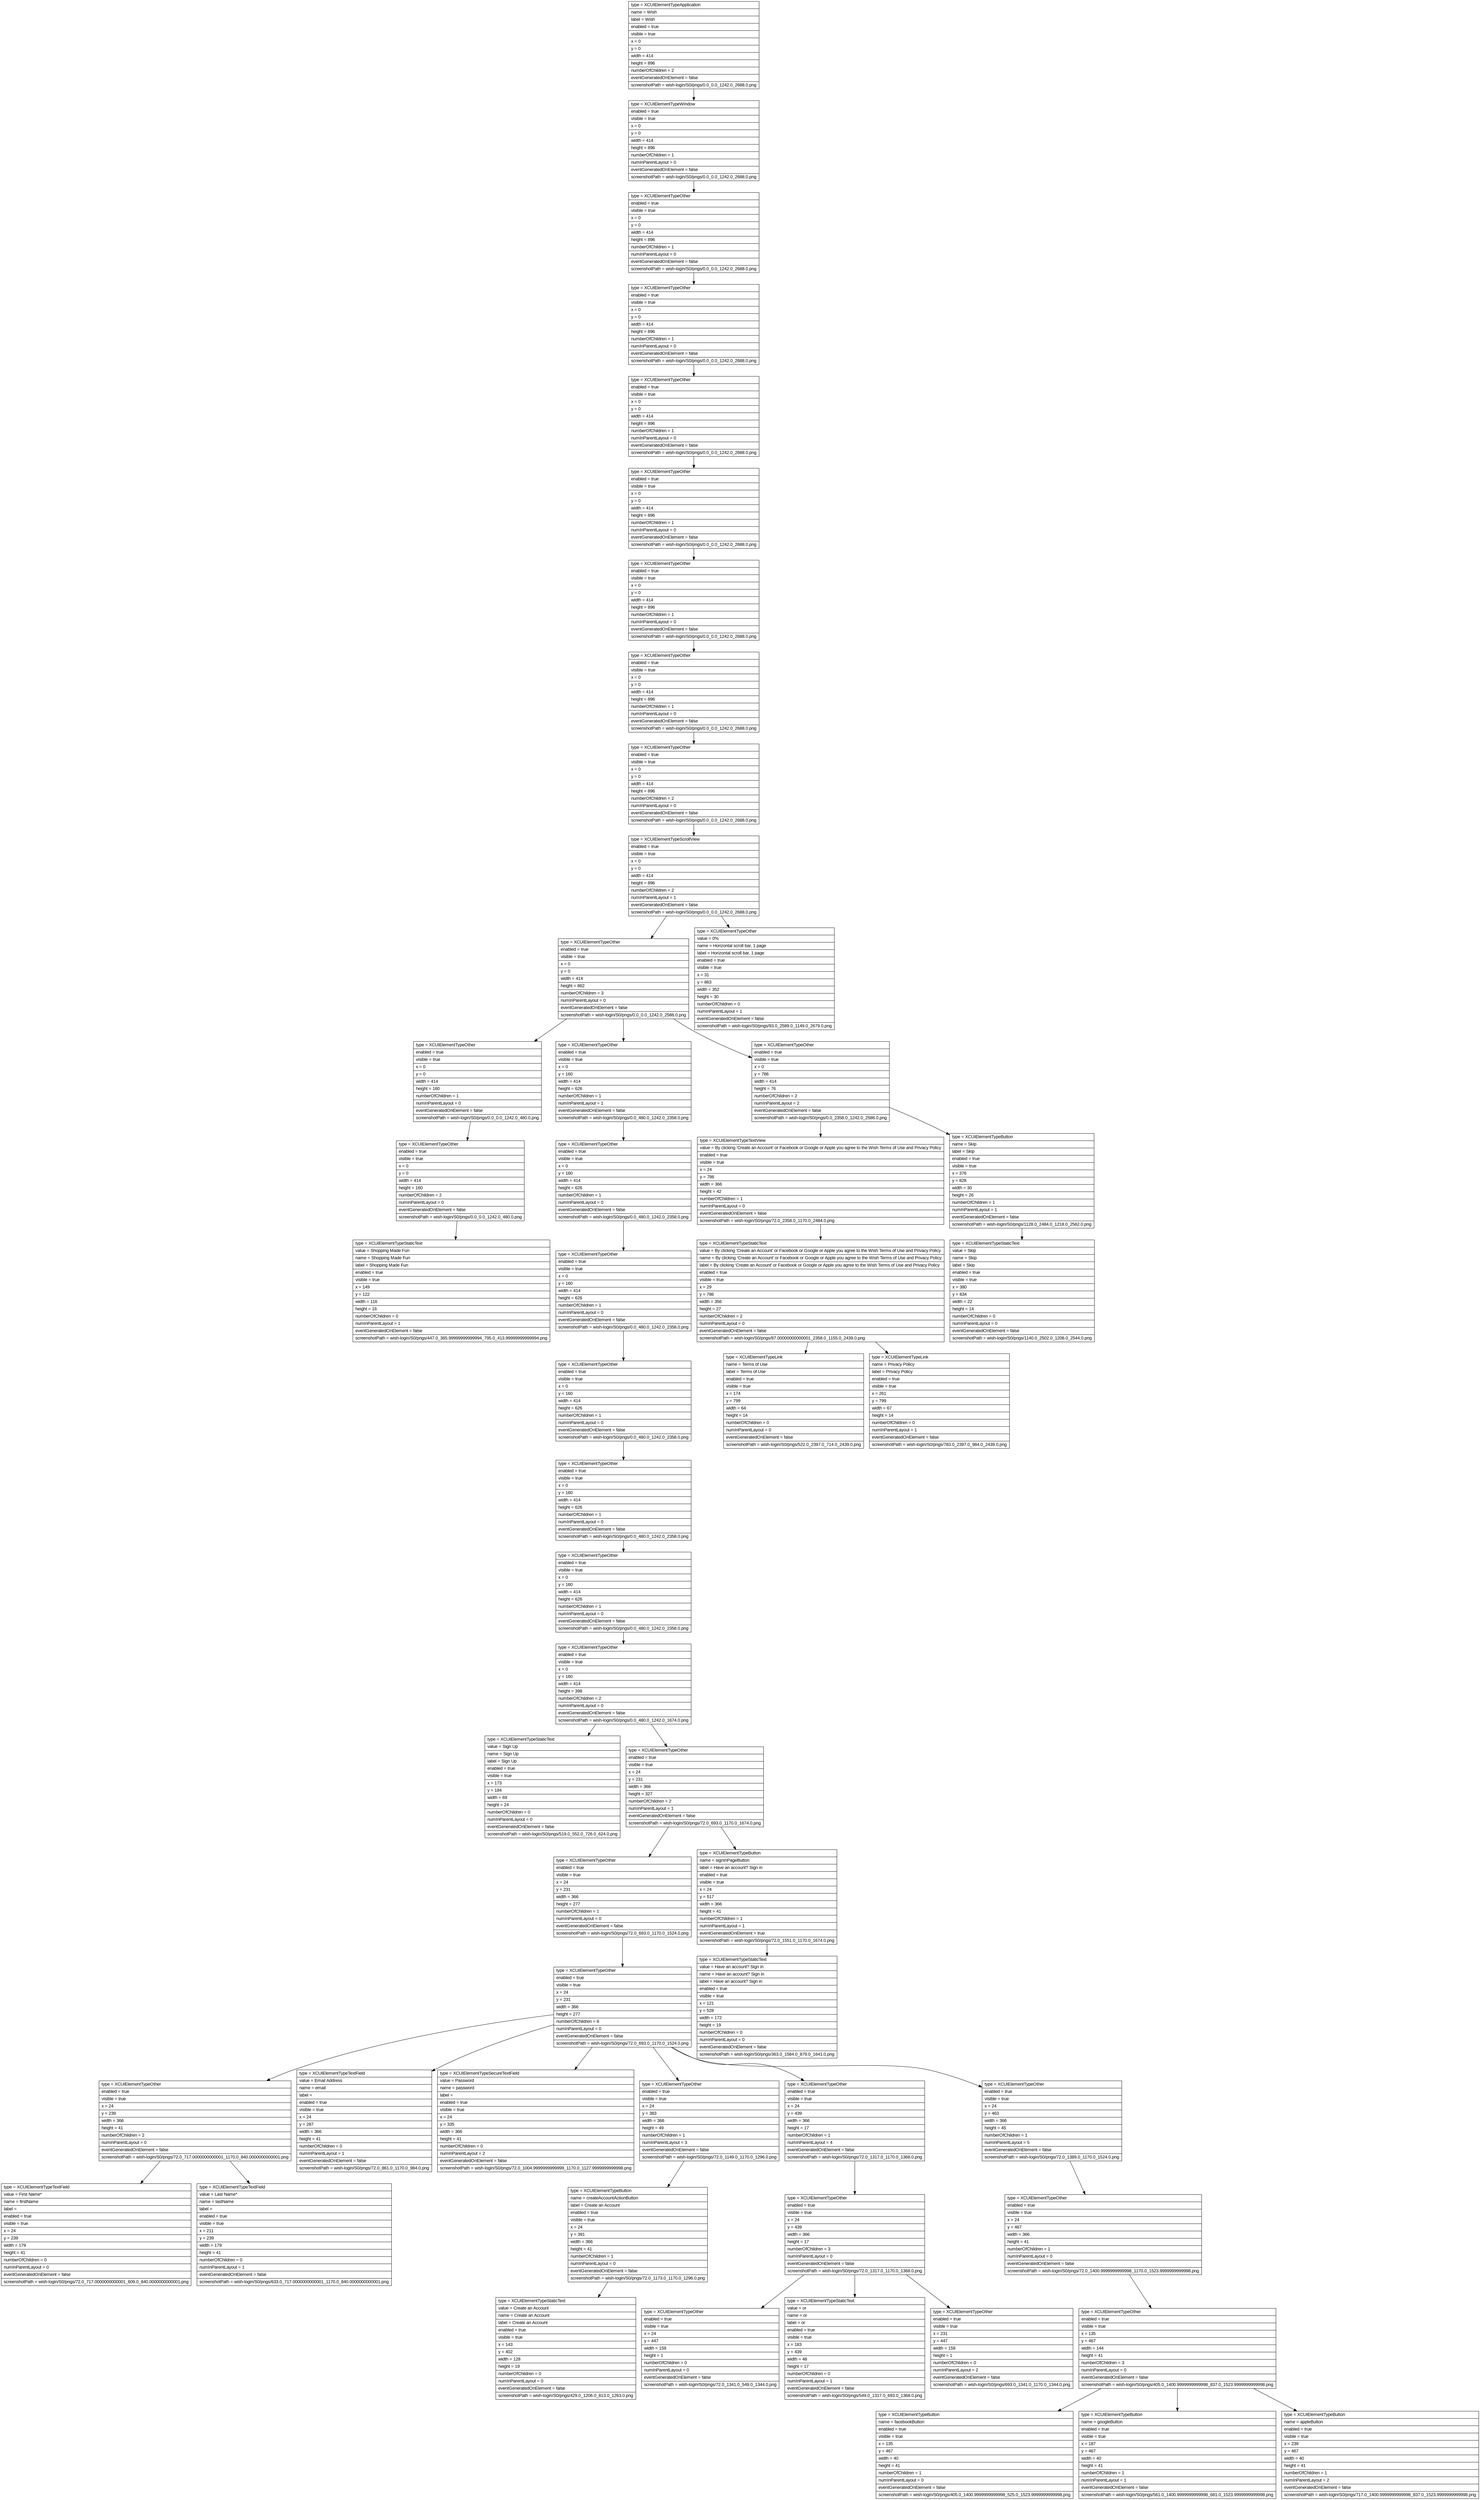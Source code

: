 digraph Layout {

	node [shape=record fontname=Arial];

	0	[label="{type = XCUIElementTypeApplication\l|name = Wish\l|label = Wish\l|enabled = true\l|visible = true\l|x = 0\l|y = 0\l|width = 414\l|height = 896\l|numberOfChildren = 2\l|eventGeneratedOnElement = false \l|screenshotPath = wish-login/S0/pngs/0.0_0.0_1242.0_2688.0.png\l}"]
	1	[label="{type = XCUIElementTypeWindow\l|enabled = true\l|visible = true\l|x = 0\l|y = 0\l|width = 414\l|height = 896\l|numberOfChildren = 1\l|numInParentLayout = 0\l|eventGeneratedOnElement = false \l|screenshotPath = wish-login/S0/pngs/0.0_0.0_1242.0_2688.0.png\l}"]
	2	[label="{type = XCUIElementTypeOther\l|enabled = true\l|visible = true\l|x = 0\l|y = 0\l|width = 414\l|height = 896\l|numberOfChildren = 1\l|numInParentLayout = 0\l|eventGeneratedOnElement = false \l|screenshotPath = wish-login/S0/pngs/0.0_0.0_1242.0_2688.0.png\l}"]
	3	[label="{type = XCUIElementTypeOther\l|enabled = true\l|visible = true\l|x = 0\l|y = 0\l|width = 414\l|height = 896\l|numberOfChildren = 1\l|numInParentLayout = 0\l|eventGeneratedOnElement = false \l|screenshotPath = wish-login/S0/pngs/0.0_0.0_1242.0_2688.0.png\l}"]
	4	[label="{type = XCUIElementTypeOther\l|enabled = true\l|visible = true\l|x = 0\l|y = 0\l|width = 414\l|height = 896\l|numberOfChildren = 1\l|numInParentLayout = 0\l|eventGeneratedOnElement = false \l|screenshotPath = wish-login/S0/pngs/0.0_0.0_1242.0_2688.0.png\l}"]
	5	[label="{type = XCUIElementTypeOther\l|enabled = true\l|visible = true\l|x = 0\l|y = 0\l|width = 414\l|height = 896\l|numberOfChildren = 1\l|numInParentLayout = 0\l|eventGeneratedOnElement = false \l|screenshotPath = wish-login/S0/pngs/0.0_0.0_1242.0_2688.0.png\l}"]
	6	[label="{type = XCUIElementTypeOther\l|enabled = true\l|visible = true\l|x = 0\l|y = 0\l|width = 414\l|height = 896\l|numberOfChildren = 1\l|numInParentLayout = 0\l|eventGeneratedOnElement = false \l|screenshotPath = wish-login/S0/pngs/0.0_0.0_1242.0_2688.0.png\l}"]
	7	[label="{type = XCUIElementTypeOther\l|enabled = true\l|visible = true\l|x = 0\l|y = 0\l|width = 414\l|height = 896\l|numberOfChildren = 1\l|numInParentLayout = 0\l|eventGeneratedOnElement = false \l|screenshotPath = wish-login/S0/pngs/0.0_0.0_1242.0_2688.0.png\l}"]
	8	[label="{type = XCUIElementTypeOther\l|enabled = true\l|visible = true\l|x = 0\l|y = 0\l|width = 414\l|height = 896\l|numberOfChildren = 2\l|numInParentLayout = 0\l|eventGeneratedOnElement = false \l|screenshotPath = wish-login/S0/pngs/0.0_0.0_1242.0_2688.0.png\l}"]
	9	[label="{type = XCUIElementTypeScrollView\l|enabled = true\l|visible = true\l|x = 0\l|y = 0\l|width = 414\l|height = 896\l|numberOfChildren = 2\l|numInParentLayout = 1\l|eventGeneratedOnElement = false \l|screenshotPath = wish-login/S0/pngs/0.0_0.0_1242.0_2688.0.png\l}"]
	10	[label="{type = XCUIElementTypeOther\l|enabled = true\l|visible = true\l|x = 0\l|y = 0\l|width = 414\l|height = 862\l|numberOfChildren = 3\l|numInParentLayout = 0\l|eventGeneratedOnElement = false \l|screenshotPath = wish-login/S0/pngs/0.0_0.0_1242.0_2586.0.png\l}"]
	11	[label="{type = XCUIElementTypeOther\l|value = 0%\l|name = Horizontal scroll bar, 1 page\l|label = Horizontal scroll bar, 1 page\l|enabled = true\l|visible = true\l|x = 31\l|y = 863\l|width = 352\l|height = 30\l|numberOfChildren = 0\l|numInParentLayout = 1\l|eventGeneratedOnElement = false \l|screenshotPath = wish-login/S0/pngs/93.0_2589.0_1149.0_2679.0.png\l}"]
	12	[label="{type = XCUIElementTypeOther\l|enabled = true\l|visible = true\l|x = 0\l|y = 0\l|width = 414\l|height = 160\l|numberOfChildren = 1\l|numInParentLayout = 0\l|eventGeneratedOnElement = false \l|screenshotPath = wish-login/S0/pngs/0.0_0.0_1242.0_480.0.png\l}"]
	13	[label="{type = XCUIElementTypeOther\l|enabled = true\l|visible = true\l|x = 0\l|y = 160\l|width = 414\l|height = 626\l|numberOfChildren = 1\l|numInParentLayout = 1\l|eventGeneratedOnElement = false \l|screenshotPath = wish-login/S0/pngs/0.0_480.0_1242.0_2358.0.png\l}"]
	14	[label="{type = XCUIElementTypeOther\l|enabled = true\l|visible = true\l|x = 0\l|y = 786\l|width = 414\l|height = 76\l|numberOfChildren = 2\l|numInParentLayout = 2\l|eventGeneratedOnElement = false \l|screenshotPath = wish-login/S0/pngs/0.0_2358.0_1242.0_2586.0.png\l}"]
	15	[label="{type = XCUIElementTypeOther\l|enabled = true\l|visible = true\l|x = 0\l|y = 0\l|width = 414\l|height = 160\l|numberOfChildren = 2\l|numInParentLayout = 0\l|eventGeneratedOnElement = false \l|screenshotPath = wish-login/S0/pngs/0.0_0.0_1242.0_480.0.png\l}"]
	16	[label="{type = XCUIElementTypeOther\l|enabled = true\l|visible = true\l|x = 0\l|y = 160\l|width = 414\l|height = 626\l|numberOfChildren = 1\l|numInParentLayout = 0\l|eventGeneratedOnElement = false \l|screenshotPath = wish-login/S0/pngs/0.0_480.0_1242.0_2358.0.png\l}"]
	17	[label="{type = XCUIElementTypeTextView\l|value = By clicking ‘Create an Account’ or Facebook or Google or Apple you agree to the Wish Terms of Use and Privacy Policy\l|enabled = true\l|visible = true\l|x = 24\l|y = 786\l|width = 366\l|height = 42\l|numberOfChildren = 1\l|numInParentLayout = 0\l|eventGeneratedOnElement = false \l|screenshotPath = wish-login/S0/pngs/72.0_2358.0_1170.0_2484.0.png\l}"]
	18	[label="{type = XCUIElementTypeButton\l|name = Skip\l|label = Skip\l|enabled = true\l|visible = true\l|x = 376\l|y = 828\l|width = 30\l|height = 26\l|numberOfChildren = 1\l|numInParentLayout = 1\l|eventGeneratedOnElement = false \l|screenshotPath = wish-login/S0/pngs/1128.0_2484.0_1218.0_2562.0.png\l}"]
	19	[label="{type = XCUIElementTypeStaticText\l|value = Shopping Made Fun\l|name = Shopping Made Fun\l|label = Shopping Made Fun\l|enabled = true\l|visible = true\l|x = 149\l|y = 122\l|width = 116\l|height = 16\l|numberOfChildren = 0\l|numInParentLayout = 1\l|eventGeneratedOnElement = false \l|screenshotPath = wish-login/S0/pngs/447.0_365.99999999999994_795.0_413.99999999999994.png\l}"]
	20	[label="{type = XCUIElementTypeOther\l|enabled = true\l|visible = true\l|x = 0\l|y = 160\l|width = 414\l|height = 626\l|numberOfChildren = 1\l|numInParentLayout = 0\l|eventGeneratedOnElement = false \l|screenshotPath = wish-login/S0/pngs/0.0_480.0_1242.0_2358.0.png\l}"]
	21	[label="{type = XCUIElementTypeStaticText\l|value = By clicking ‘Create an Account’ or Facebook or Google or Apple you agree to the Wish Terms of Use and Privacy Policy\l|name = By clicking ‘Create an Account’ or Facebook or Google or Apple you agree to the Wish Terms of Use and Privacy Policy\l|label = By clicking ‘Create an Account’ or Facebook or Google or Apple you agree to the Wish Terms of Use and Privacy Policy\l|enabled = true\l|visible = true\l|x = 29\l|y = 786\l|width = 356\l|height = 27\l|numberOfChildren = 2\l|numInParentLayout = 0\l|eventGeneratedOnElement = false \l|screenshotPath = wish-login/S0/pngs/87.00000000000001_2358.0_1155.0_2439.0.png\l}"]
	22	[label="{type = XCUIElementTypeStaticText\l|value = Skip\l|name = Skip\l|label = Skip\l|enabled = true\l|visible = true\l|x = 380\l|y = 834\l|width = 22\l|height = 14\l|numberOfChildren = 0\l|numInParentLayout = 0\l|eventGeneratedOnElement = false \l|screenshotPath = wish-login/S0/pngs/1140.0_2502.0_1206.0_2544.0.png\l}"]
	23	[label="{type = XCUIElementTypeOther\l|enabled = true\l|visible = true\l|x = 0\l|y = 160\l|width = 414\l|height = 626\l|numberOfChildren = 1\l|numInParentLayout = 0\l|eventGeneratedOnElement = false \l|screenshotPath = wish-login/S0/pngs/0.0_480.0_1242.0_2358.0.png\l}"]
	24	[label="{type = XCUIElementTypeLink\l|name = Terms of Use\l|label = Terms of Use\l|enabled = true\l|visible = true\l|x = 174\l|y = 799\l|width = 64\l|height = 14\l|numberOfChildren = 0\l|numInParentLayout = 0\l|eventGeneratedOnElement = false \l|screenshotPath = wish-login/S0/pngs/522.0_2397.0_714.0_2439.0.png\l}"]
	25	[label="{type = XCUIElementTypeLink\l|name = Privacy Policy\l|label = Privacy Policy\l|enabled = true\l|visible = true\l|x = 261\l|y = 799\l|width = 67\l|height = 14\l|numberOfChildren = 0\l|numInParentLayout = 1\l|eventGeneratedOnElement = false \l|screenshotPath = wish-login/S0/pngs/783.0_2397.0_984.0_2439.0.png\l}"]
	26	[label="{type = XCUIElementTypeOther\l|enabled = true\l|visible = true\l|x = 0\l|y = 160\l|width = 414\l|height = 626\l|numberOfChildren = 1\l|numInParentLayout = 0\l|eventGeneratedOnElement = false \l|screenshotPath = wish-login/S0/pngs/0.0_480.0_1242.0_2358.0.png\l}"]
	27	[label="{type = XCUIElementTypeOther\l|enabled = true\l|visible = true\l|x = 0\l|y = 160\l|width = 414\l|height = 626\l|numberOfChildren = 1\l|numInParentLayout = 0\l|eventGeneratedOnElement = false \l|screenshotPath = wish-login/S0/pngs/0.0_480.0_1242.0_2358.0.png\l}"]
	28	[label="{type = XCUIElementTypeOther\l|enabled = true\l|visible = true\l|x = 0\l|y = 160\l|width = 414\l|height = 398\l|numberOfChildren = 2\l|numInParentLayout = 0\l|eventGeneratedOnElement = false \l|screenshotPath = wish-login/S0/pngs/0.0_480.0_1242.0_1674.0.png\l}"]
	29	[label="{type = XCUIElementTypeStaticText\l|value = Sign Up\l|name = Sign Up\l|label = Sign Up\l|enabled = true\l|visible = true\l|x = 173\l|y = 184\l|width = 69\l|height = 24\l|numberOfChildren = 0\l|numInParentLayout = 0\l|eventGeneratedOnElement = false \l|screenshotPath = wish-login/S0/pngs/519.0_552.0_726.0_624.0.png\l}"]
	30	[label="{type = XCUIElementTypeOther\l|enabled = true\l|visible = true\l|x = 24\l|y = 231\l|width = 366\l|height = 327\l|numberOfChildren = 2\l|numInParentLayout = 1\l|eventGeneratedOnElement = false \l|screenshotPath = wish-login/S0/pngs/72.0_693.0_1170.0_1674.0.png\l}"]
	31	[label="{type = XCUIElementTypeOther\l|enabled = true\l|visible = true\l|x = 24\l|y = 231\l|width = 366\l|height = 277\l|numberOfChildren = 1\l|numInParentLayout = 0\l|eventGeneratedOnElement = false \l|screenshotPath = wish-login/S0/pngs/72.0_693.0_1170.0_1524.0.png\l}"]
	32	[label="{type = XCUIElementTypeButton\l|name = signInPageButton\l|label = Have an account? Sign in\l|enabled = true\l|visible = true\l|x = 24\l|y = 517\l|width = 366\l|height = 41\l|numberOfChildren = 1\l|numInParentLayout = 1\l|eventGeneratedOnElement = true \l|screenshotPath = wish-login/S0/pngs/72.0_1551.0_1170.0_1674.0.png\l}"]
	33	[label="{type = XCUIElementTypeOther\l|enabled = true\l|visible = true\l|x = 24\l|y = 231\l|width = 366\l|height = 277\l|numberOfChildren = 6\l|numInParentLayout = 0\l|eventGeneratedOnElement = false \l|screenshotPath = wish-login/S0/pngs/72.0_693.0_1170.0_1524.0.png\l}"]
	34	[label="{type = XCUIElementTypeStaticText\l|value = Have an account? Sign in\l|name = Have an account? Sign in\l|label = Have an account? Sign in\l|enabled = true\l|visible = true\l|x = 121\l|y = 528\l|width = 172\l|height = 19\l|numberOfChildren = 0\l|numInParentLayout = 0\l|eventGeneratedOnElement = false \l|screenshotPath = wish-login/S0/pngs/363.0_1584.0_879.0_1641.0.png\l}"]
	35	[label="{type = XCUIElementTypeOther\l|enabled = true\l|visible = true\l|x = 24\l|y = 239\l|width = 366\l|height = 41\l|numberOfChildren = 2\l|numInParentLayout = 0\l|eventGeneratedOnElement = false \l|screenshotPath = wish-login/S0/pngs/72.0_717.0000000000001_1170.0_840.0000000000001.png\l}"]
	36	[label="{type = XCUIElementTypeTextField\l|value = Email Address\l|name = email\l|label = \l|enabled = true\l|visible = true\l|x = 24\l|y = 287\l|width = 366\l|height = 41\l|numberOfChildren = 0\l|numInParentLayout = 1\l|eventGeneratedOnElement = false \l|screenshotPath = wish-login/S0/pngs/72.0_861.0_1170.0_984.0.png\l}"]
	37	[label="{type = XCUIElementTypeSecureTextField\l|value = Password\l|name = password\l|label = \l|enabled = true\l|visible = true\l|x = 24\l|y = 335\l|width = 366\l|height = 41\l|numberOfChildren = 0\l|numInParentLayout = 2\l|eventGeneratedOnElement = false \l|screenshotPath = wish-login/S0/pngs/72.0_1004.9999999999999_1170.0_1127.9999999999998.png\l}"]
	38	[label="{type = XCUIElementTypeOther\l|enabled = true\l|visible = true\l|x = 24\l|y = 383\l|width = 366\l|height = 49\l|numberOfChildren = 1\l|numInParentLayout = 3\l|eventGeneratedOnElement = false \l|screenshotPath = wish-login/S0/pngs/72.0_1149.0_1170.0_1296.0.png\l}"]
	39	[label="{type = XCUIElementTypeOther\l|enabled = true\l|visible = true\l|x = 24\l|y = 439\l|width = 366\l|height = 17\l|numberOfChildren = 1\l|numInParentLayout = 4\l|eventGeneratedOnElement = false \l|screenshotPath = wish-login/S0/pngs/72.0_1317.0_1170.0_1368.0.png\l}"]
	40	[label="{type = XCUIElementTypeOther\l|enabled = true\l|visible = true\l|x = 24\l|y = 463\l|width = 366\l|height = 45\l|numberOfChildren = 1\l|numInParentLayout = 5\l|eventGeneratedOnElement = false \l|screenshotPath = wish-login/S0/pngs/72.0_1389.0_1170.0_1524.0.png\l}"]
	41	[label="{type = XCUIElementTypeTextField\l|value = First Name*\l|name = firstName\l|label = \l|enabled = true\l|visible = true\l|x = 24\l|y = 239\l|width = 179\l|height = 41\l|numberOfChildren = 0\l|numInParentLayout = 0\l|eventGeneratedOnElement = false \l|screenshotPath = wish-login/S0/pngs/72.0_717.0000000000001_609.0_840.0000000000001.png\l}"]
	42	[label="{type = XCUIElementTypeTextField\l|value = Last Name*\l|name = lastName\l|label = \l|enabled = true\l|visible = true\l|x = 211\l|y = 239\l|width = 179\l|height = 41\l|numberOfChildren = 0\l|numInParentLayout = 1\l|eventGeneratedOnElement = false \l|screenshotPath = wish-login/S0/pngs/633.0_717.0000000000001_1170.0_840.0000000000001.png\l}"]
	43	[label="{type = XCUIElementTypeButton\l|name = createAccountActionButton\l|label = Create an Account\l|enabled = true\l|visible = true\l|x = 24\l|y = 391\l|width = 366\l|height = 41\l|numberOfChildren = 1\l|numInParentLayout = 0\l|eventGeneratedOnElement = false \l|screenshotPath = wish-login/S0/pngs/72.0_1173.0_1170.0_1296.0.png\l}"]
	44	[label="{type = XCUIElementTypeOther\l|enabled = true\l|visible = true\l|x = 24\l|y = 439\l|width = 366\l|height = 17\l|numberOfChildren = 3\l|numInParentLayout = 0\l|eventGeneratedOnElement = false \l|screenshotPath = wish-login/S0/pngs/72.0_1317.0_1170.0_1368.0.png\l}"]
	45	[label="{type = XCUIElementTypeOther\l|enabled = true\l|visible = true\l|x = 24\l|y = 467\l|width = 366\l|height = 41\l|numberOfChildren = 1\l|numInParentLayout = 0\l|eventGeneratedOnElement = false \l|screenshotPath = wish-login/S0/pngs/72.0_1400.9999999999998_1170.0_1523.9999999999998.png\l}"]
	46	[label="{type = XCUIElementTypeStaticText\l|value = Create an Account\l|name = Create an Account\l|label = Create an Account\l|enabled = true\l|visible = true\l|x = 143\l|y = 402\l|width = 128\l|height = 19\l|numberOfChildren = 0\l|numInParentLayout = 0\l|eventGeneratedOnElement = false \l|screenshotPath = wish-login/S0/pngs/429.0_1206.0_813.0_1263.0.png\l}"]
	47	[label="{type = XCUIElementTypeOther\l|enabled = true\l|visible = true\l|x = 24\l|y = 447\l|width = 159\l|height = 1\l|numberOfChildren = 0\l|numInParentLayout = 0\l|eventGeneratedOnElement = false \l|screenshotPath = wish-login/S0/pngs/72.0_1341.0_549.0_1344.0.png\l}"]
	48	[label="{type = XCUIElementTypeStaticText\l|value = or\l|name = or\l|label = or\l|enabled = true\l|visible = true\l|x = 183\l|y = 439\l|width = 48\l|height = 17\l|numberOfChildren = 0\l|numInParentLayout = 1\l|eventGeneratedOnElement = false \l|screenshotPath = wish-login/S0/pngs/549.0_1317.0_693.0_1368.0.png\l}"]
	49	[label="{type = XCUIElementTypeOther\l|enabled = true\l|visible = true\l|x = 231\l|y = 447\l|width = 159\l|height = 1\l|numberOfChildren = 0\l|numInParentLayout = 2\l|eventGeneratedOnElement = false \l|screenshotPath = wish-login/S0/pngs/693.0_1341.0_1170.0_1344.0.png\l}"]
	50	[label="{type = XCUIElementTypeOther\l|enabled = true\l|visible = true\l|x = 135\l|y = 467\l|width = 144\l|height = 41\l|numberOfChildren = 3\l|numInParentLayout = 0\l|eventGeneratedOnElement = false \l|screenshotPath = wish-login/S0/pngs/405.0_1400.9999999999998_837.0_1523.9999999999998.png\l}"]
	51	[label="{type = XCUIElementTypeButton\l|name = facebookButton\l|enabled = true\l|visible = true\l|x = 135\l|y = 467\l|width = 40\l|height = 41\l|numberOfChildren = 1\l|numInParentLayout = 0\l|eventGeneratedOnElement = false \l|screenshotPath = wish-login/S0/pngs/405.0_1400.9999999999998_525.0_1523.9999999999998.png\l}"]
	52	[label="{type = XCUIElementTypeButton\l|name = googleButton\l|enabled = true\l|visible = true\l|x = 187\l|y = 467\l|width = 40\l|height = 41\l|numberOfChildren = 1\l|numInParentLayout = 1\l|eventGeneratedOnElement = false \l|screenshotPath = wish-login/S0/pngs/561.0_1400.9999999999998_681.0_1523.9999999999998.png\l}"]
	53	[label="{type = XCUIElementTypeButton\l|name = appleButton\l|enabled = true\l|visible = true\l|x = 239\l|y = 467\l|width = 40\l|height = 41\l|numberOfChildren = 1\l|numInParentLayout = 2\l|eventGeneratedOnElement = false \l|screenshotPath = wish-login/S0/pngs/717.0_1400.9999999999998_837.0_1523.9999999999998.png\l}"]


	0 -> 1
	1 -> 2
	2 -> 3
	3 -> 4
	4 -> 5
	5 -> 6
	6 -> 7
	7 -> 8
	8 -> 9
	9 -> 10
	9 -> 11
	10 -> 12
	10 -> 13
	10 -> 14
	12 -> 15
	13 -> 16
	14 -> 17
	14 -> 18
	15 -> 19
	16 -> 20
	17 -> 21
	18 -> 22
	20 -> 23
	21 -> 24
	21 -> 25
	23 -> 26
	26 -> 27
	27 -> 28
	28 -> 29
	28 -> 30
	30 -> 31
	30 -> 32
	31 -> 33
	32 -> 34
	33 -> 35
	33 -> 36
	33 -> 37
	33 -> 38
	33 -> 39
	33 -> 40
	35 -> 41
	35 -> 42
	38 -> 43
	39 -> 44
	40 -> 45
	43 -> 46
	44 -> 47
	44 -> 48
	44 -> 49
	45 -> 50
	50 -> 51
	50 -> 52
	50 -> 53


}